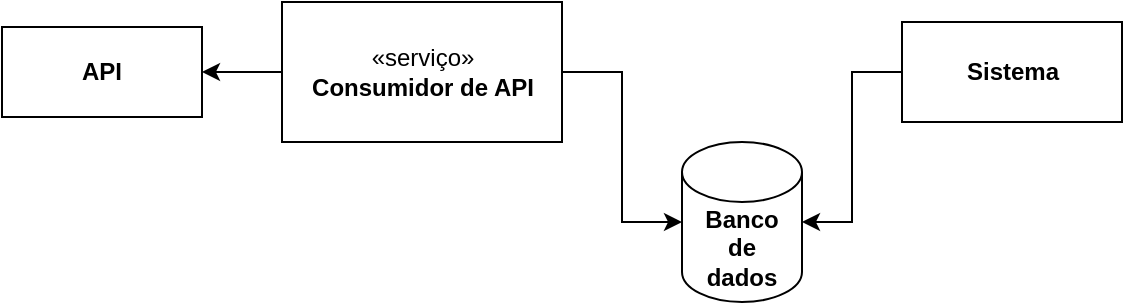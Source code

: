 <mxfile version="18.0.3" type="device"><diagram id="NeQpno0qmUOECx5PziUB" name="Page-1"><mxGraphModel dx="1695" dy="593" grid="1" gridSize="10" guides="1" tooltips="1" connect="1" arrows="1" fold="1" page="1" pageScale="1" pageWidth="827" pageHeight="1169" math="0" shadow="0"><root><mxCell id="0"/><mxCell id="1" parent="0"/><mxCell id="LdQuY7g0W7SZOTI5UWNe-5" style="edgeStyle=orthogonalEdgeStyle;rounded=0;orthogonalLoop=1;jettySize=auto;html=1;entryX=1;entryY=0.5;entryDx=0;entryDy=0;" edge="1" parent="1" source="LdQuY7g0W7SZOTI5UWNe-1" target="LdQuY7g0W7SZOTI5UWNe-4"><mxGeometry relative="1" as="geometry"/></mxCell><mxCell id="LdQuY7g0W7SZOTI5UWNe-7" style="edgeStyle=orthogonalEdgeStyle;rounded=0;orthogonalLoop=1;jettySize=auto;html=1;entryX=0;entryY=0.5;entryDx=0;entryDy=0;entryPerimeter=0;" edge="1" parent="1" source="LdQuY7g0W7SZOTI5UWNe-1" target="LdQuY7g0W7SZOTI5UWNe-3"><mxGeometry relative="1" as="geometry"/></mxCell><mxCell id="LdQuY7g0W7SZOTI5UWNe-1" value="&lt;div&gt;«serviço»&lt;/div&gt;&lt;div&gt;&lt;b&gt;Consumidor de API&lt;br&gt;&lt;/b&gt;&lt;/div&gt;" style="html=1;" vertex="1" parent="1"><mxGeometry x="50" y="70" width="140" height="70" as="geometry"/></mxCell><mxCell id="LdQuY7g0W7SZOTI5UWNe-2" value="&lt;div&gt;&lt;b&gt;Sistema&lt;br&gt;&lt;/b&gt;&lt;/div&gt;" style="html=1;" vertex="1" parent="1"><mxGeometry x="360" y="80" width="110" height="50" as="geometry"/></mxCell><mxCell id="LdQuY7g0W7SZOTI5UWNe-8" style="edgeStyle=orthogonalEdgeStyle;rounded=0;orthogonalLoop=1;jettySize=auto;html=1;entryX=0;entryY=0.5;entryDx=0;entryDy=0;endArrow=none;endFill=0;startArrow=classic;startFill=1;" edge="1" parent="1" source="LdQuY7g0W7SZOTI5UWNe-3" target="LdQuY7g0W7SZOTI5UWNe-2"><mxGeometry relative="1" as="geometry"/></mxCell><mxCell id="LdQuY7g0W7SZOTI5UWNe-3" value="&lt;div&gt;&lt;b&gt;Banco&lt;/b&gt;&lt;/div&gt;&lt;div&gt;&lt;b&gt;de&lt;/b&gt;&lt;/div&gt;&lt;div&gt;&lt;b&gt;dados&lt;br&gt;&lt;/b&gt;&lt;/div&gt;" style="shape=cylinder3;whiteSpace=wrap;html=1;boundedLbl=1;backgroundOutline=1;size=15;" vertex="1" parent="1"><mxGeometry x="250" y="140" width="60" height="80" as="geometry"/></mxCell><mxCell id="LdQuY7g0W7SZOTI5UWNe-4" value="&lt;b&gt;API&lt;/b&gt;" style="rounded=0;whiteSpace=wrap;html=1;" vertex="1" parent="1"><mxGeometry x="-90" y="82.5" width="100" height="45" as="geometry"/></mxCell></root></mxGraphModel></diagram></mxfile>